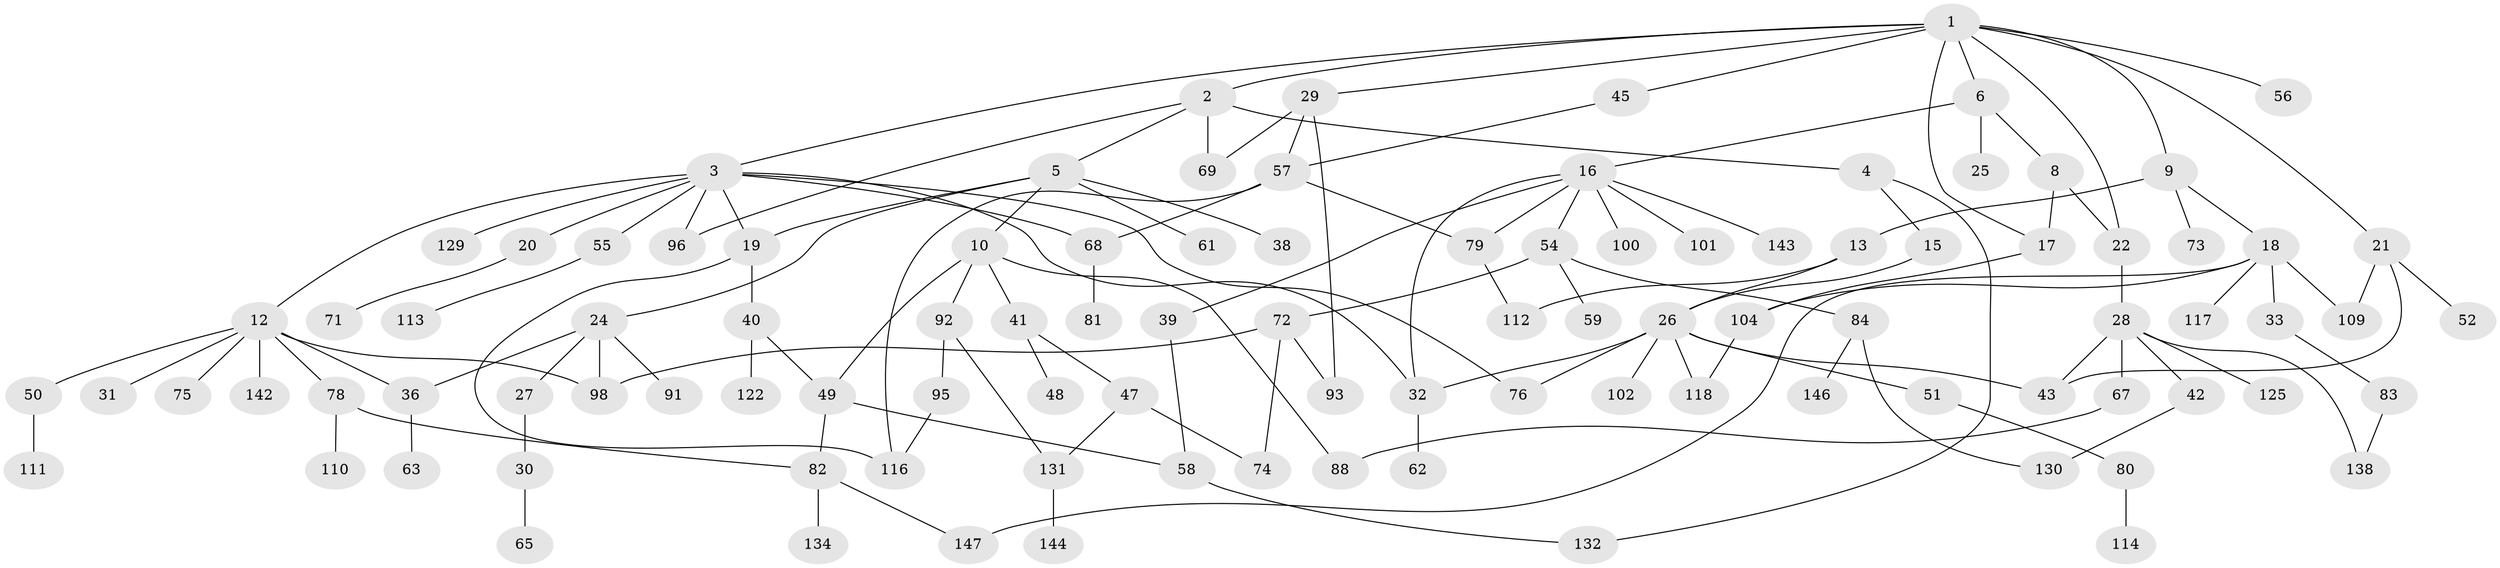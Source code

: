 // Generated by graph-tools (version 1.1) at 2025/23/03/03/25 07:23:32]
// undirected, 102 vertices, 135 edges
graph export_dot {
graph [start="1"]
  node [color=gray90,style=filled];
  1 [super="+7"];
  2;
  3 [super="+11"];
  4;
  5 [super="+108"];
  6 [super="+14"];
  8;
  9 [super="+124"];
  10 [super="+119"];
  12 [super="+23"];
  13;
  15 [super="+128"];
  16 [super="+85"];
  17 [super="+60"];
  18 [super="+70"];
  19 [super="+37"];
  20;
  21;
  22 [super="+107"];
  24 [super="+34"];
  25;
  26 [super="+87"];
  27 [super="+141"];
  28 [super="+35"];
  29 [super="+127"];
  30;
  31 [super="+86"];
  32 [super="+97"];
  33;
  36 [super="+89"];
  38 [super="+46"];
  39;
  40 [super="+44"];
  41 [super="+106"];
  42 [super="+64"];
  43 [super="+53"];
  45 [super="+126"];
  47 [super="+66"];
  48 [super="+103"];
  49 [super="+94"];
  50;
  51;
  52;
  54 [super="+137"];
  55 [super="+99"];
  56;
  57 [super="+139"];
  58;
  59;
  61;
  62 [super="+140"];
  63;
  65;
  67 [super="+136"];
  68 [super="+123"];
  69;
  71;
  72 [super="+77"];
  73;
  74;
  75;
  76;
  78;
  79 [super="+121"];
  80;
  81;
  82 [super="+90"];
  83 [super="+115"];
  84 [super="+105"];
  88;
  91;
  92 [super="+120"];
  93;
  95;
  96 [super="+145"];
  98;
  100;
  101;
  102;
  104;
  109 [super="+135"];
  110;
  111;
  112;
  113;
  114;
  116 [super="+133"];
  117;
  118;
  122;
  125;
  129;
  130;
  131;
  132;
  134;
  138;
  142;
  143;
  144;
  146;
  147;
  1 -- 2;
  1 -- 3;
  1 -- 6;
  1 -- 17;
  1 -- 45;
  1 -- 56;
  1 -- 22;
  1 -- 21;
  1 -- 29;
  1 -- 9;
  2 -- 4;
  2 -- 5;
  2 -- 69;
  2 -- 96;
  3 -- 19;
  3 -- 20;
  3 -- 76;
  3 -- 129;
  3 -- 12;
  3 -- 55;
  3 -- 68;
  3 -- 32;
  3 -- 96;
  4 -- 15;
  4 -- 132;
  5 -- 10;
  5 -- 24;
  5 -- 38;
  5 -- 61;
  5 -- 19;
  6 -- 8;
  6 -- 16;
  6 -- 25;
  8 -- 22;
  8 -- 17;
  9 -- 13;
  9 -- 18;
  9 -- 73;
  10 -- 41;
  10 -- 92;
  10 -- 49;
  10 -- 88;
  12 -- 78;
  12 -- 142;
  12 -- 98;
  12 -- 50;
  12 -- 75;
  12 -- 31;
  12 -- 36;
  13 -- 112;
  13 -- 26;
  15 -- 26;
  16 -- 39;
  16 -- 54;
  16 -- 100;
  16 -- 32;
  16 -- 101;
  16 -- 143;
  16 -- 79;
  17 -- 104;
  18 -- 33;
  18 -- 147;
  18 -- 117;
  18 -- 104;
  18 -- 109;
  19 -- 40;
  19 -- 116;
  20 -- 71;
  21 -- 43;
  21 -- 52;
  21 -- 109;
  22 -- 28;
  24 -- 27;
  24 -- 36;
  24 -- 98;
  24 -- 91;
  26 -- 32;
  26 -- 51;
  26 -- 43;
  26 -- 118;
  26 -- 102;
  26 -- 76;
  27 -- 30;
  28 -- 67;
  28 -- 138;
  28 -- 42;
  28 -- 125;
  28 -- 43;
  29 -- 57;
  29 -- 93;
  29 -- 69;
  30 -- 65;
  32 -- 62;
  33 -- 83;
  36 -- 63;
  39 -- 58;
  40 -- 49;
  40 -- 122;
  41 -- 47;
  41 -- 48;
  42 -- 130;
  45 -- 57;
  47 -- 74;
  47 -- 131;
  49 -- 82;
  49 -- 58;
  50 -- 111;
  51 -- 80;
  54 -- 59;
  54 -- 72;
  54 -- 84;
  55 -- 113;
  57 -- 68;
  57 -- 79;
  57 -- 116;
  58 -- 132;
  67 -- 88;
  68 -- 81;
  72 -- 93;
  72 -- 74;
  72 -- 98;
  78 -- 110;
  78 -- 82;
  79 -- 112;
  80 -- 114;
  82 -- 134;
  82 -- 147;
  83 -- 138;
  84 -- 130;
  84 -- 146;
  92 -- 95;
  92 -- 131;
  95 -- 116;
  104 -- 118;
  131 -- 144;
}
